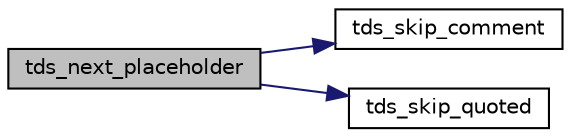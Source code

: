 digraph "tds_next_placeholder"
{
 // LATEX_PDF_SIZE
  edge [fontname="Helvetica",fontsize="10",labelfontname="Helvetica",labelfontsize="10"];
  node [fontname="Helvetica",fontsize="10",shape=record];
  rankdir="LR";
  Node1 [label="tds_next_placeholder",height=0.2,width=0.4,color="black", fillcolor="grey75", style="filled", fontcolor="black",tooltip="Get position of next placeholder."];
  Node1 -> Node2 [color="midnightblue",fontsize="10",style="solid",fontname="Helvetica"];
  Node2 [label="tds_skip_comment",height=0.2,width=0.4,color="black", fillcolor="white", style="filled",URL="$a00563.html#gaac7347ba9380d77d726648b85e9fab8f",tooltip="Skip a comment in a query."];
  Node1 -> Node3 [color="midnightblue",fontsize="10",style="solid",fontname="Helvetica"];
  Node3 [label="tds_skip_quoted",height=0.2,width=0.4,color="black", fillcolor="white", style="filled",URL="$a00563.html#ga5dbe51ce9533218f2da23f69ff63dda4",tooltip="Skip quoting string (like 'sfsf', \"dflkdj\" or [dfkjd])"];
}
